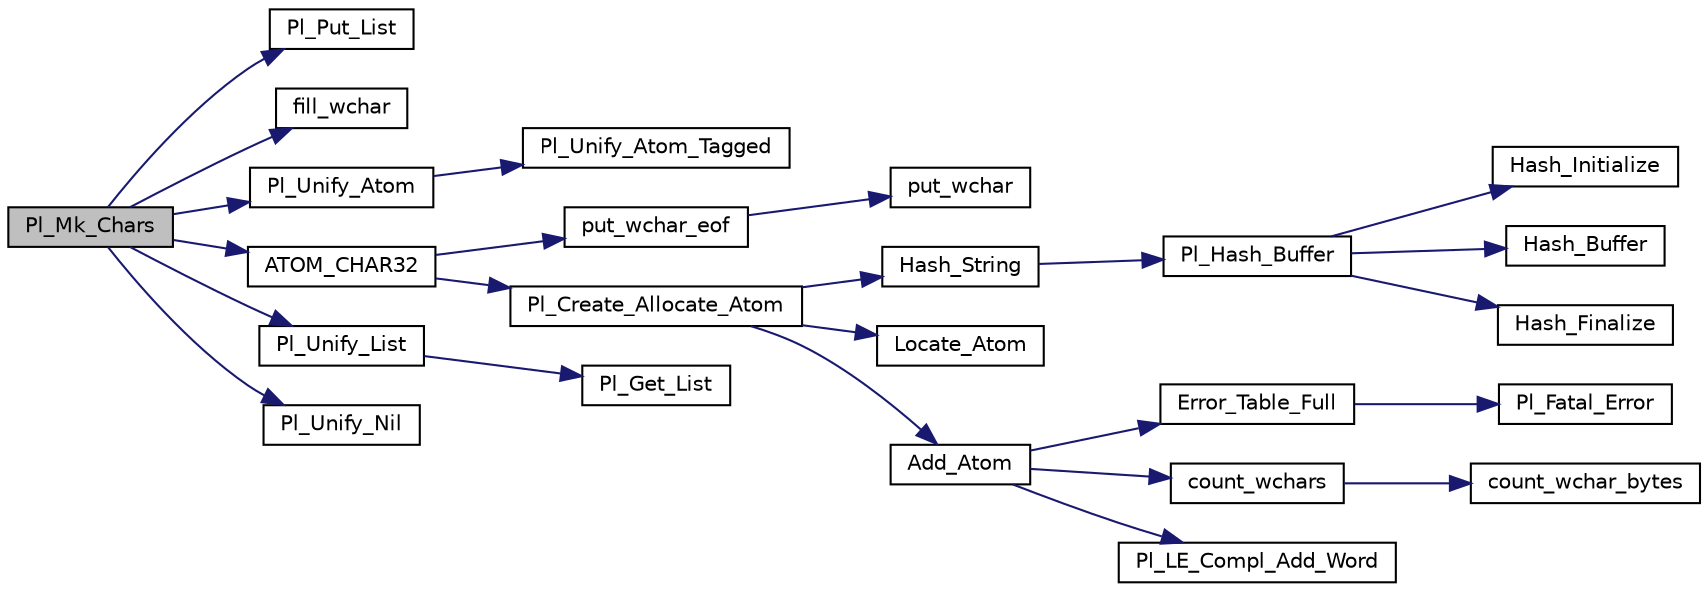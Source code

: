 digraph "Pl_Mk_Chars"
{
  edge [fontname="Helvetica",fontsize="10",labelfontname="Helvetica",labelfontsize="10"];
  node [fontname="Helvetica",fontsize="10",shape=record];
  rankdir="LR";
  Node1 [label="Pl_Mk_Chars",height=0.2,width=0.4,color="black", fillcolor="grey75", style="filled", fontcolor="black"];
  Node1 -> Node2 [color="midnightblue",fontsize="10",style="solid"];
  Node2 [label="Pl_Put_List",height=0.2,width=0.4,color="black", fillcolor="white", style="filled",URL="$wam__inst_8c.html#a3693088ecc87044949d8635527a4e3fd"];
  Node1 -> Node3 [color="midnightblue",fontsize="10",style="solid"];
  Node3 [label="fill_wchar",height=0.2,width=0.4,color="black", fillcolor="white", style="filled",URL="$pl__wchar_8c.html#a5df5e221fa5cbadce849a7e73c5dc4ad"];
  Node1 -> Node4 [color="midnightblue",fontsize="10",style="solid"];
  Node4 [label="Pl_Unify_Atom",height=0.2,width=0.4,color="black", fillcolor="white", style="filled",URL="$wam__inst_8c.html#a9d87a5b4acfffab877517842b1fa4055"];
  Node4 -> Node5 [color="midnightblue",fontsize="10",style="solid"];
  Node5 [label="Pl_Unify_Atom_Tagged",height=0.2,width=0.4,color="black", fillcolor="white", style="filled",URL="$wam__inst_8c.html#a656e0931247533aa8d30c3e0398513fe"];
  Node1 -> Node6 [color="midnightblue",fontsize="10",style="solid"];
  Node6 [label="ATOM_CHAR32",height=0.2,width=0.4,color="black", fillcolor="white", style="filled",URL="$atom_8c.html#ae3755451560fb2286cda72948613200f"];
  Node6 -> Node7 [color="midnightblue",fontsize="10",style="solid"];
  Node7 [label="put_wchar_eof",height=0.2,width=0.4,color="black", fillcolor="white", style="filled",URL="$pl__wchar_8c.html#a0e3acef785ce9c91e56ba566193d4cee"];
  Node7 -> Node8 [color="midnightblue",fontsize="10",style="solid"];
  Node8 [label="put_wchar",height=0.2,width=0.4,color="black", fillcolor="white", style="filled",URL="$pl__wchar_8c.html#a31bcb7c7ad4174170702cb4399feb8e3"];
  Node6 -> Node9 [color="midnightblue",fontsize="10",style="solid"];
  Node9 [label="Pl_Create_Allocate_Atom",height=0.2,width=0.4,color="black", fillcolor="white", style="filled",URL="$atom_8c.html#a76a3983dda97458000ed903b9bc94f6c"];
  Node9 -> Node10 [color="midnightblue",fontsize="10",style="solid"];
  Node10 [label="Hash_String",height=0.2,width=0.4,color="black", fillcolor="white", style="filled",URL="$atom_8c.html#a9ed09c0173fe0a0e6d0f90ec363687fe"];
  Node10 -> Node11 [color="midnightblue",fontsize="10",style="solid"];
  Node11 [label="Pl_Hash_Buffer",height=0.2,width=0.4,color="black", fillcolor="white", style="filled",URL="$hash__fct_8c.html#a59393adcfbeeda198a890af25f29cf7c"];
  Node11 -> Node12 [color="midnightblue",fontsize="10",style="solid"];
  Node12 [label="Hash_Initialize",height=0.2,width=0.4,color="black", fillcolor="white", style="filled",URL="$hash__fct_8c.html#abe414d7525a1bb4fcb8e4fd757498cb9"];
  Node11 -> Node13 [color="midnightblue",fontsize="10",style="solid"];
  Node13 [label="Hash_Buffer",height=0.2,width=0.4,color="black", fillcolor="white", style="filled",URL="$hash__fct_8c.html#a8b1af6cc6089ce3e2e3dc0a8a0d55e90"];
  Node11 -> Node14 [color="midnightblue",fontsize="10",style="solid"];
  Node14 [label="Hash_Finalize",height=0.2,width=0.4,color="black", fillcolor="white", style="filled",URL="$hash__fct_8c.html#aa33bb265b03bb03aa455241e374409f7"];
  Node9 -> Node15 [color="midnightblue",fontsize="10",style="solid"];
  Node15 [label="Locate_Atom",height=0.2,width=0.4,color="black", fillcolor="white", style="filled",URL="$atom_8c.html#ad4222685eae3cdb0315df48a8a7e89fc"];
  Node9 -> Node16 [color="midnightblue",fontsize="10",style="solid"];
  Node16 [label="Add_Atom",height=0.2,width=0.4,color="black", fillcolor="white", style="filled",URL="$atom_8c.html#abe628ad301508c0ed926cfb4bc791818"];
  Node16 -> Node17 [color="midnightblue",fontsize="10",style="solid"];
  Node17 [label="Error_Table_Full",height=0.2,width=0.4,color="black", fillcolor="white", style="filled",URL="$atom_8c.html#a37c733b7022eab8b9b95f0182591ee15"];
  Node17 -> Node18 [color="midnightblue",fontsize="10",style="solid"];
  Node18 [label="Pl_Fatal_Error",height=0.2,width=0.4,color="black", fillcolor="white", style="filled",URL="$misc_8c.html#a190fea7904d7245d4fdc5e9404a07907"];
  Node16 -> Node19 [color="midnightblue",fontsize="10",style="solid"];
  Node19 [label="count_wchars",height=0.2,width=0.4,color="black", fillcolor="white", style="filled",URL="$pl__wchar_8c.html#a55a0d7269a65645bbd4c978385b0c7a3"];
  Node19 -> Node20 [color="midnightblue",fontsize="10",style="solid"];
  Node20 [label="count_wchar_bytes",height=0.2,width=0.4,color="black", fillcolor="white", style="filled",URL="$pl__wchar_8c.html#afa9feb443cef2f8da40dd45a8c0e273d"];
  Node16 -> Node21 [color="midnightblue",fontsize="10",style="solid"];
  Node21 [label="Pl_LE_Compl_Add_Word",height=0.2,width=0.4,color="black", fillcolor="white", style="filled",URL="$linedit_8c.html#ab2a8db946ffd8187b5216ff4ac8cbe7c"];
  Node1 -> Node22 [color="midnightblue",fontsize="10",style="solid"];
  Node22 [label="Pl_Unify_List",height=0.2,width=0.4,color="black", fillcolor="white", style="filled",URL="$wam__inst_8c.html#a2397c06b686e499f93889fb1747c384c"];
  Node22 -> Node23 [color="midnightblue",fontsize="10",style="solid"];
  Node23 [label="Pl_Get_List",height=0.2,width=0.4,color="black", fillcolor="white", style="filled",URL="$wam__inst_8c.html#ac053eb26fdee8a8e71ea9a5ac4079ab0"];
  Node1 -> Node24 [color="midnightblue",fontsize="10",style="solid"];
  Node24 [label="Pl_Unify_Nil",height=0.2,width=0.4,color="black", fillcolor="white", style="filled",URL="$wam__inst_8c.html#afac3b90ddb0eefab7ad55c9913a86a5b"];
}
